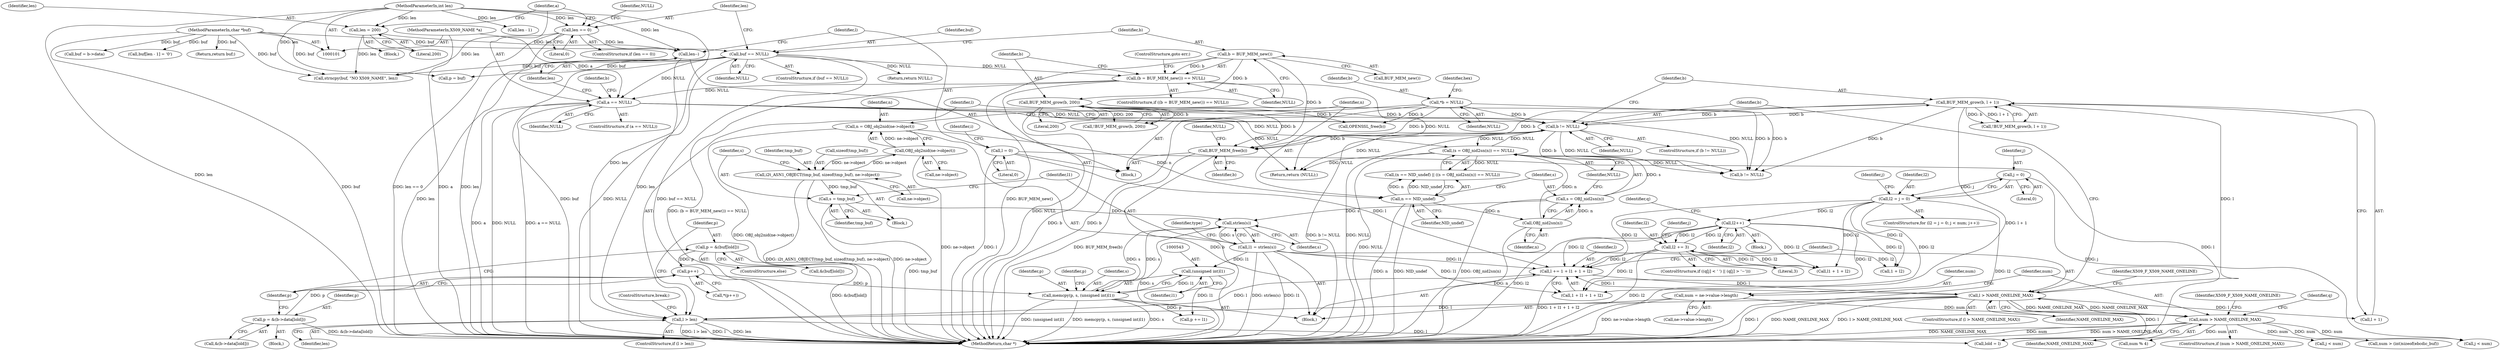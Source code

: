 digraph "0_openssl_2919516136a4227d9e6d8f2fe66ef976aaf8c561@API" {
"1000663" [label="(Call,BUF_MEM_free(b))"];
"1000506" [label="(Call,BUF_MEM_grow(b, l + 1))"];
"1000500" [label="(Call,b != NULL)"];
"1000120" [label="(Call,*b = NULL)"];
"1000144" [label="(Call,BUF_MEM_grow(b, 200))"];
"1000137" [label="(Call,b = BUF_MEM_new())"];
"1000167" [label="(Call,a == NULL)"];
"1000102" [label="(MethodParameterIn,X509_NAME *a)"];
"1000136" [label="(Call,(b = BUF_MEM_new()) == NULL)"];
"1000131" [label="(Call,buf == NULL)"];
"1000103" [label="(MethodParameterIn,char *buf)"];
"1000230" [label="(Call,(s = OBJ_nid2sn(n)) == NULL)"];
"1000231" [label="(Call,s = OBJ_nid2sn(n))"];
"1000233" [label="(Call,OBJ_nid2sn(n))"];
"1000227" [label="(Call,n == NID_undef)"];
"1000219" [label="(Call,n = OBJ_obj2nid(ne->object))"];
"1000221" [label="(Call,OBJ_obj2nid(ne->object))"];
"1000237" [label="(Call,i2t_ASN1_OBJECT(tmp_buf, sizeof(tmp_buf), ne->object))"];
"1000491" [label="(Call,l > NAME_ONELINE_MAX)"];
"1000481" [label="(Call,l += 1 + l1 + 1 + l2)"];
"1000247" [label="(Call,l1 = strlen(s))"];
"1000249" [label="(Call,strlen(s))"];
"1000244" [label="(Call,s = tmp_buf)"];
"1000539" [label="(Call,memcpy(p, s, (unsigned int)l1))"];
"1000536" [label="(Call,p++)"];
"1000512" [label="(Call,p = &(b->data[lold]))"];
"1000528" [label="(Call,p = &(buf[lold]))"];
"1000542" [label="(Call,(unsigned int)l1)"];
"1000442" [label="(Call,l2 = j = 0)"];
"1000444" [label="(Call,j = 0)"];
"1000475" [label="(Call,l2 += 3)"];
"1000461" [label="(Call,l2++)"];
"1000196" [label="(Call,l = 0)"];
"1000522" [label="(Call,l > len)"];
"1000194" [label="(Call,len--)"];
"1000155" [label="(Call,len = 200)"];
"1000104" [label="(MethodParameterIn,int len)"];
"1000160" [label="(Call,len == 0)"];
"1000266" [label="(Call,num > NAME_ONELINE_MAX)"];
"1000258" [label="(Call,num = ne->value->length)"];
"1000166" [label="(ControlStructure,if (a == NULL))"];
"1000219" [label="(Call,n = OBJ_obj2nid(ne->object))"];
"1000121" [label="(Identifier,b)"];
"1000221" [label="(Call,OBJ_obj2nid(ne->object))"];
"1000481" [label="(Call,l += 1 + l1 + 1 + l2)"];
"1000500" [label="(Call,b != NULL)"];
"1000248" [label="(Identifier,l1)"];
"1000162" [label="(Literal,0)"];
"1000130" [label="(ControlStructure,if (buf == NULL))"];
"1000168" [label="(Identifier,a)"];
"1000246" [label="(Identifier,tmp_buf)"];
"1000441" [label="(ControlStructure,for (l2 = j = 0; j < num; j++))"];
"1000501" [label="(Identifier,b)"];
"1000477" [label="(Literal,3)"];
"1000545" [label="(Call,p += l1)"];
"1000356" [label="(Call,j < num)"];
"1000192" [label="(Return,return buf;)"];
"1000522" [label="(Call,l > len)"];
"1000475" [label="(Call,l2 += 3)"];
"1000667" [label="(MethodReturn,char *)"];
"1000135" [label="(ControlStructure,if ((b = BUF_MEM_new()) == NULL))"];
"1000524" [label="(Identifier,len)"];
"1000169" [label="(Identifier,NULL)"];
"1000194" [label="(Call,len--)"];
"1000491" [label="(Call,l > NAME_ONELINE_MAX)"];
"1000238" [label="(Identifier,tmp_buf)"];
"1000195" [label="(Identifier,len)"];
"1000442" [label="(Call,l2 = j = 0)"];
"1000103" [label="(MethodParameterIn,char *buf)"];
"1000165" [label="(Identifier,NULL)"];
"1000132" [label="(Identifier,buf)"];
"1000252" [label="(Identifier,type)"];
"1000167" [label="(Call,a == NULL)"];
"1000164" [label="(Return,return NULL;)"];
"1000141" [label="(ControlStructure,goto err;)"];
"1000104" [label="(MethodParameterIn,int len)"];
"1000307" [label="(Call,num > (int)sizeof(ebcdic_buf))"];
"1000134" [label="(Block,)"];
"1000234" [label="(Identifier,n)"];
"1000260" [label="(Call,ne->value->length)"];
"1000540" [label="(Identifier,p)"];
"1000645" [label="(Call,p = buf)"];
"1000226" [label="(Call,(n == NID_undef) || ((s = OBJ_nid2sn(n)) == NULL))"];
"1000197" [label="(Identifier,l)"];
"1000268" [label="(Identifier,NAME_ONELINE_MAX)"];
"1000482" [label="(Identifier,l)"];
"1000146" [label="(Literal,200)"];
"1000443" [label="(Identifier,l2)"];
"1000161" [label="(Identifier,len)"];
"1000259" [label="(Identifier,num)"];
"1000446" [label="(Literal,0)"];
"1000244" [label="(Call,s = tmp_buf)"];
"1000249" [label="(Call,strlen(s))"];
"1000220" [label="(Identifier,n)"];
"1000330" [label="(Call,num % 4)"];
"1000140" [label="(Identifier,NULL)"];
"1000237" [label="(Call,i2t_ASN1_OBJECT(tmp_buf, sizeof(tmp_buf), ne->object))"];
"1000155" [label="(Call,len = 200)"];
"1000451" [label="(Identifier,j)"];
"1000172" [label="(Identifier,b)"];
"1000241" [label="(Call,ne->object)"];
"1000546" [label="(Identifier,p)"];
"1000527" [label="(ControlStructure,else)"];
"1000452" [label="(Block,)"];
"1000492" [label="(Identifier,l)"];
"1000245" [label="(Identifier,s)"];
"1000143" [label="(Call,!BUF_MEM_grow(b, 200))"];
"1000136" [label="(Call,(b = BUF_MEM_new()) == NULL)"];
"1000120" [label="(Call,*b = NULL)"];
"1000131" [label="(Call,buf == NULL)"];
"1000157" [label="(Literal,200)"];
"1000633" [label="(Call,b != NULL)"];
"1000521" [label="(ControlStructure,if (l > len))"];
"1000156" [label="(Identifier,len)"];
"1000463" [label="(ControlStructure,if ((q[j] < ' ') || (q[j] > '~')))"];
"1000239" [label="(Call,sizeof(tmp_buf))"];
"1000507" [label="(Identifier,b)"];
"1000514" [label="(Call,&(b->data[lold]))"];
"1000137" [label="(Call,b = BUF_MEM_new())"];
"1000181" [label="(Call,strncpy(buf, \"NO X509_NAME\", len))"];
"1000266" [label="(Call,num > NAME_ONELINE_MAX)"];
"1000467" [label="(Identifier,q)"];
"1000258" [label="(Call,num = ne->value->length)"];
"1000665" [label="(Return,return (NULL);)"];
"1000490" [label="(ControlStructure,if (l > NAME_ONELINE_MAX))"];
"1000544" [label="(Identifier,l1)"];
"1000444" [label="(Call,j = 0)"];
"1000228" [label="(Identifier,n)"];
"1000506" [label="(Call,BUF_MEM_grow(b, l + 1))"];
"1000179" [label="(Call,OPENSSL_free(b))"];
"1000271" [label="(Identifier,X509_F_X509_NAME_ONELINE)"];
"1000227" [label="(Call,n == NID_undef)"];
"1000201" [label="(Identifier,i)"];
"1000160" [label="(Call,len == 0)"];
"1000196" [label="(Call,l = 0)"];
"1000537" [label="(Identifier,p)"];
"1000462" [label="(Identifier,l2)"];
"1000461" [label="(Call,l2++)"];
"1000503" [label="(Block,)"];
"1000535" [label="(Call,*(p++))"];
"1000275" [label="(Identifier,q)"];
"1000231" [label="(Call,s = OBJ_nid2sn(n))"];
"1000502" [label="(Identifier,NULL)"];
"1000236" [label="(Block,)"];
"1000174" [label="(Call,buf = b->data)"];
"1000487" [label="(Call,1 + l2)"];
"1000539" [label="(Call,memcpy(p, s, (unsigned int)l1))"];
"1000523" [label="(Identifier,l)"];
"1000663" [label="(Call,BUF_MEM_free(b))"];
"1000664" [label="(Identifier,b)"];
"1000185" [label="(Call,buf[len - 1] = '\0')"];
"1000476" [label="(Identifier,l2)"];
"1000483" [label="(Call,1 + l1 + 1 + l2)"];
"1000496" [label="(Identifier,X509_F_X509_NAME_ONELINE)"];
"1000528" [label="(Call,p = &(buf[lold]))"];
"1000145" [label="(Identifier,b)"];
"1000188" [label="(Call,len - 1)"];
"1000222" [label="(Call,ne->object)"];
"1000493" [label="(Identifier,NAME_ONELINE_MAX)"];
"1000505" [label="(Call,!BUF_MEM_grow(b, l + 1))"];
"1000235" [label="(Identifier,NULL)"];
"1000542" [label="(Call,(unsigned int)l1)"];
"1000211" [label="(Block,)"];
"1000125" [label="(Identifier,hex)"];
"1000122" [label="(Identifier,NULL)"];
"1000508" [label="(Call,l + 1)"];
"1000144" [label="(Call,BUF_MEM_grow(b, 200))"];
"1000541" [label="(Identifier,s)"];
"1000448" [label="(Identifier,j)"];
"1000233" [label="(Call,OBJ_nid2sn(n))"];
"1000105" [label="(Block,)"];
"1000478" [label="(Call,lold = l)"];
"1000230" [label="(Call,(s = OBJ_nid2sn(n)) == NULL)"];
"1000229" [label="(Identifier,NID_undef)"];
"1000232" [label="(Identifier,s)"];
"1000536" [label="(Call,p++)"];
"1000267" [label="(Identifier,num)"];
"1000139" [label="(Call,BUF_MEM_new())"];
"1000485" [label="(Call,l1 + 1 + l2)"];
"1000530" [label="(Call,&(buf[lold]))"];
"1000513" [label="(Identifier,p)"];
"1000447" [label="(Call,j < num)"];
"1000159" [label="(ControlStructure,if (len == 0))"];
"1000526" [label="(ControlStructure,break;)"];
"1000666" [label="(Identifier,NULL)"];
"1000499" [label="(ControlStructure,if (b != NULL))"];
"1000133" [label="(Identifier,NULL)"];
"1000250" [label="(Identifier,s)"];
"1000247" [label="(Call,l1 = strlen(s))"];
"1000512" [label="(Call,p = &(b->data[lold]))"];
"1000102" [label="(MethodParameterIn,X509_NAME *a)"];
"1000198" [label="(Literal,0)"];
"1000265" [label="(ControlStructure,if (num > NAME_ONELINE_MAX))"];
"1000138" [label="(Identifier,b)"];
"1000529" [label="(Identifier,p)"];
"1000445" [label="(Identifier,j)"];
"1000663" -> "1000105"  [label="AST: "];
"1000663" -> "1000664"  [label="CFG: "];
"1000664" -> "1000663"  [label="AST: "];
"1000666" -> "1000663"  [label="CFG: "];
"1000663" -> "1000667"  [label="DDG: BUF_MEM_free(b)"];
"1000663" -> "1000667"  [label="DDG: b"];
"1000506" -> "1000663"  [label="DDG: b"];
"1000120" -> "1000663"  [label="DDG: b"];
"1000500" -> "1000663"  [label="DDG: b"];
"1000144" -> "1000663"  [label="DDG: b"];
"1000137" -> "1000663"  [label="DDG: b"];
"1000506" -> "1000505"  [label="AST: "];
"1000506" -> "1000508"  [label="CFG: "];
"1000507" -> "1000506"  [label="AST: "];
"1000508" -> "1000506"  [label="AST: "];
"1000505" -> "1000506"  [label="CFG: "];
"1000506" -> "1000667"  [label="DDG: l + 1"];
"1000506" -> "1000500"  [label="DDG: b"];
"1000506" -> "1000505"  [label="DDG: b"];
"1000506" -> "1000505"  [label="DDG: l + 1"];
"1000500" -> "1000506"  [label="DDG: b"];
"1000491" -> "1000506"  [label="DDG: l"];
"1000506" -> "1000633"  [label="DDG: b"];
"1000500" -> "1000499"  [label="AST: "];
"1000500" -> "1000502"  [label="CFG: "];
"1000501" -> "1000500"  [label="AST: "];
"1000502" -> "1000500"  [label="AST: "];
"1000507" -> "1000500"  [label="CFG: "];
"1000523" -> "1000500"  [label="CFG: "];
"1000500" -> "1000667"  [label="DDG: NULL"];
"1000500" -> "1000667"  [label="DDG: b != NULL"];
"1000500" -> "1000230"  [label="DDG: NULL"];
"1000120" -> "1000500"  [label="DDG: b"];
"1000144" -> "1000500"  [label="DDG: b"];
"1000167" -> "1000500"  [label="DDG: NULL"];
"1000230" -> "1000500"  [label="DDG: NULL"];
"1000500" -> "1000633"  [label="DDG: b"];
"1000500" -> "1000633"  [label="DDG: NULL"];
"1000500" -> "1000665"  [label="DDG: NULL"];
"1000120" -> "1000105"  [label="AST: "];
"1000120" -> "1000122"  [label="CFG: "];
"1000121" -> "1000120"  [label="AST: "];
"1000122" -> "1000120"  [label="AST: "];
"1000125" -> "1000120"  [label="CFG: "];
"1000120" -> "1000667"  [label="DDG: b"];
"1000120" -> "1000179"  [label="DDG: b"];
"1000120" -> "1000633"  [label="DDG: b"];
"1000144" -> "1000143"  [label="AST: "];
"1000144" -> "1000146"  [label="CFG: "];
"1000145" -> "1000144"  [label="AST: "];
"1000146" -> "1000144"  [label="AST: "];
"1000143" -> "1000144"  [label="CFG: "];
"1000144" -> "1000667"  [label="DDG: b"];
"1000144" -> "1000143"  [label="DDG: b"];
"1000144" -> "1000143"  [label="DDG: 200"];
"1000137" -> "1000144"  [label="DDG: b"];
"1000144" -> "1000179"  [label="DDG: b"];
"1000144" -> "1000633"  [label="DDG: b"];
"1000137" -> "1000136"  [label="AST: "];
"1000137" -> "1000139"  [label="CFG: "];
"1000138" -> "1000137"  [label="AST: "];
"1000139" -> "1000137"  [label="AST: "];
"1000140" -> "1000137"  [label="CFG: "];
"1000137" -> "1000667"  [label="DDG: BUF_MEM_new()"];
"1000137" -> "1000136"  [label="DDG: b"];
"1000167" -> "1000166"  [label="AST: "];
"1000167" -> "1000169"  [label="CFG: "];
"1000168" -> "1000167"  [label="AST: "];
"1000169" -> "1000167"  [label="AST: "];
"1000172" -> "1000167"  [label="CFG: "];
"1000195" -> "1000167"  [label="CFG: "];
"1000167" -> "1000667"  [label="DDG: a"];
"1000167" -> "1000667"  [label="DDG: NULL"];
"1000167" -> "1000667"  [label="DDG: a == NULL"];
"1000102" -> "1000167"  [label="DDG: a"];
"1000136" -> "1000167"  [label="DDG: NULL"];
"1000131" -> "1000167"  [label="DDG: NULL"];
"1000167" -> "1000230"  [label="DDG: NULL"];
"1000167" -> "1000633"  [label="DDG: NULL"];
"1000167" -> "1000665"  [label="DDG: NULL"];
"1000102" -> "1000101"  [label="AST: "];
"1000102" -> "1000667"  [label="DDG: a"];
"1000136" -> "1000135"  [label="AST: "];
"1000136" -> "1000140"  [label="CFG: "];
"1000140" -> "1000136"  [label="AST: "];
"1000141" -> "1000136"  [label="CFG: "];
"1000145" -> "1000136"  [label="CFG: "];
"1000136" -> "1000667"  [label="DDG: NULL"];
"1000136" -> "1000667"  [label="DDG: (b = BUF_MEM_new()) == NULL"];
"1000131" -> "1000136"  [label="DDG: NULL"];
"1000136" -> "1000665"  [label="DDG: NULL"];
"1000131" -> "1000130"  [label="AST: "];
"1000131" -> "1000133"  [label="CFG: "];
"1000132" -> "1000131"  [label="AST: "];
"1000133" -> "1000131"  [label="AST: "];
"1000138" -> "1000131"  [label="CFG: "];
"1000161" -> "1000131"  [label="CFG: "];
"1000131" -> "1000667"  [label="DDG: buf"];
"1000131" -> "1000667"  [label="DDG: NULL"];
"1000131" -> "1000667"  [label="DDG: buf == NULL"];
"1000103" -> "1000131"  [label="DDG: buf"];
"1000131" -> "1000164"  [label="DDG: NULL"];
"1000131" -> "1000181"  [label="DDG: buf"];
"1000131" -> "1000645"  [label="DDG: buf"];
"1000103" -> "1000101"  [label="AST: "];
"1000103" -> "1000667"  [label="DDG: buf"];
"1000103" -> "1000174"  [label="DDG: buf"];
"1000103" -> "1000181"  [label="DDG: buf"];
"1000103" -> "1000185"  [label="DDG: buf"];
"1000103" -> "1000192"  [label="DDG: buf"];
"1000103" -> "1000645"  [label="DDG: buf"];
"1000230" -> "1000226"  [label="AST: "];
"1000230" -> "1000235"  [label="CFG: "];
"1000231" -> "1000230"  [label="AST: "];
"1000235" -> "1000230"  [label="AST: "];
"1000226" -> "1000230"  [label="CFG: "];
"1000230" -> "1000667"  [label="DDG: NULL"];
"1000230" -> "1000226"  [label="DDG: NULL"];
"1000231" -> "1000230"  [label="DDG: s"];
"1000233" -> "1000230"  [label="DDG: n"];
"1000230" -> "1000633"  [label="DDG: NULL"];
"1000230" -> "1000665"  [label="DDG: NULL"];
"1000231" -> "1000233"  [label="CFG: "];
"1000232" -> "1000231"  [label="AST: "];
"1000233" -> "1000231"  [label="AST: "];
"1000235" -> "1000231"  [label="CFG: "];
"1000231" -> "1000667"  [label="DDG: OBJ_nid2sn(n)"];
"1000233" -> "1000231"  [label="DDG: n"];
"1000231" -> "1000249"  [label="DDG: s"];
"1000233" -> "1000234"  [label="CFG: "];
"1000234" -> "1000233"  [label="AST: "];
"1000233" -> "1000667"  [label="DDG: n"];
"1000227" -> "1000233"  [label="DDG: n"];
"1000227" -> "1000226"  [label="AST: "];
"1000227" -> "1000229"  [label="CFG: "];
"1000228" -> "1000227"  [label="AST: "];
"1000229" -> "1000227"  [label="AST: "];
"1000232" -> "1000227"  [label="CFG: "];
"1000226" -> "1000227"  [label="CFG: "];
"1000227" -> "1000667"  [label="DDG: n"];
"1000227" -> "1000667"  [label="DDG: NID_undef"];
"1000227" -> "1000226"  [label="DDG: n"];
"1000227" -> "1000226"  [label="DDG: NID_undef"];
"1000219" -> "1000227"  [label="DDG: n"];
"1000219" -> "1000211"  [label="AST: "];
"1000219" -> "1000221"  [label="CFG: "];
"1000220" -> "1000219"  [label="AST: "];
"1000221" -> "1000219"  [label="AST: "];
"1000228" -> "1000219"  [label="CFG: "];
"1000219" -> "1000667"  [label="DDG: OBJ_obj2nid(ne->object)"];
"1000221" -> "1000219"  [label="DDG: ne->object"];
"1000221" -> "1000222"  [label="CFG: "];
"1000222" -> "1000221"  [label="AST: "];
"1000221" -> "1000667"  [label="DDG: ne->object"];
"1000237" -> "1000221"  [label="DDG: ne->object"];
"1000221" -> "1000237"  [label="DDG: ne->object"];
"1000237" -> "1000236"  [label="AST: "];
"1000237" -> "1000241"  [label="CFG: "];
"1000238" -> "1000237"  [label="AST: "];
"1000239" -> "1000237"  [label="AST: "];
"1000241" -> "1000237"  [label="AST: "];
"1000245" -> "1000237"  [label="CFG: "];
"1000237" -> "1000667"  [label="DDG: i2t_ASN1_OBJECT(tmp_buf, sizeof(tmp_buf), ne->object)"];
"1000237" -> "1000667"  [label="DDG: ne->object"];
"1000237" -> "1000244"  [label="DDG: tmp_buf"];
"1000491" -> "1000490"  [label="AST: "];
"1000491" -> "1000493"  [label="CFG: "];
"1000492" -> "1000491"  [label="AST: "];
"1000493" -> "1000491"  [label="AST: "];
"1000496" -> "1000491"  [label="CFG: "];
"1000501" -> "1000491"  [label="CFG: "];
"1000491" -> "1000667"  [label="DDG: NAME_ONELINE_MAX"];
"1000491" -> "1000667"  [label="DDG: l > NAME_ONELINE_MAX"];
"1000491" -> "1000667"  [label="DDG: l"];
"1000491" -> "1000266"  [label="DDG: NAME_ONELINE_MAX"];
"1000491" -> "1000478"  [label="DDG: l"];
"1000491" -> "1000481"  [label="DDG: l"];
"1000481" -> "1000491"  [label="DDG: l"];
"1000266" -> "1000491"  [label="DDG: NAME_ONELINE_MAX"];
"1000491" -> "1000508"  [label="DDG: l"];
"1000491" -> "1000522"  [label="DDG: l"];
"1000481" -> "1000211"  [label="AST: "];
"1000481" -> "1000483"  [label="CFG: "];
"1000482" -> "1000481"  [label="AST: "];
"1000483" -> "1000481"  [label="AST: "];
"1000492" -> "1000481"  [label="CFG: "];
"1000481" -> "1000667"  [label="DDG: 1 + l1 + 1 + l2"];
"1000247" -> "1000481"  [label="DDG: l1"];
"1000442" -> "1000481"  [label="DDG: l2"];
"1000475" -> "1000481"  [label="DDG: l2"];
"1000461" -> "1000481"  [label="DDG: l2"];
"1000196" -> "1000481"  [label="DDG: l"];
"1000522" -> "1000481"  [label="DDG: l"];
"1000247" -> "1000211"  [label="AST: "];
"1000247" -> "1000249"  [label="CFG: "];
"1000248" -> "1000247"  [label="AST: "];
"1000249" -> "1000247"  [label="AST: "];
"1000252" -> "1000247"  [label="CFG: "];
"1000247" -> "1000667"  [label="DDG: l1"];
"1000247" -> "1000667"  [label="DDG: strlen(s)"];
"1000249" -> "1000247"  [label="DDG: s"];
"1000247" -> "1000483"  [label="DDG: l1"];
"1000247" -> "1000485"  [label="DDG: l1"];
"1000247" -> "1000542"  [label="DDG: l1"];
"1000249" -> "1000250"  [label="CFG: "];
"1000250" -> "1000249"  [label="AST: "];
"1000249" -> "1000667"  [label="DDG: s"];
"1000244" -> "1000249"  [label="DDG: s"];
"1000539" -> "1000249"  [label="DDG: s"];
"1000249" -> "1000539"  [label="DDG: s"];
"1000244" -> "1000236"  [label="AST: "];
"1000244" -> "1000246"  [label="CFG: "];
"1000245" -> "1000244"  [label="AST: "];
"1000246" -> "1000244"  [label="AST: "];
"1000248" -> "1000244"  [label="CFG: "];
"1000244" -> "1000667"  [label="DDG: tmp_buf"];
"1000539" -> "1000211"  [label="AST: "];
"1000539" -> "1000542"  [label="CFG: "];
"1000540" -> "1000539"  [label="AST: "];
"1000541" -> "1000539"  [label="AST: "];
"1000542" -> "1000539"  [label="AST: "];
"1000546" -> "1000539"  [label="CFG: "];
"1000539" -> "1000667"  [label="DDG: (unsigned int)l1"];
"1000539" -> "1000667"  [label="DDG: memcpy(p, s, (unsigned int)l1)"];
"1000539" -> "1000667"  [label="DDG: s"];
"1000536" -> "1000539"  [label="DDG: p"];
"1000542" -> "1000539"  [label="DDG: l1"];
"1000539" -> "1000545"  [label="DDG: p"];
"1000536" -> "1000535"  [label="AST: "];
"1000536" -> "1000537"  [label="CFG: "];
"1000537" -> "1000536"  [label="AST: "];
"1000535" -> "1000536"  [label="CFG: "];
"1000512" -> "1000536"  [label="DDG: p"];
"1000528" -> "1000536"  [label="DDG: p"];
"1000512" -> "1000503"  [label="AST: "];
"1000512" -> "1000514"  [label="CFG: "];
"1000513" -> "1000512"  [label="AST: "];
"1000514" -> "1000512"  [label="AST: "];
"1000537" -> "1000512"  [label="CFG: "];
"1000512" -> "1000667"  [label="DDG: &(b->data[lold])"];
"1000528" -> "1000527"  [label="AST: "];
"1000528" -> "1000530"  [label="CFG: "];
"1000529" -> "1000528"  [label="AST: "];
"1000530" -> "1000528"  [label="AST: "];
"1000537" -> "1000528"  [label="CFG: "];
"1000528" -> "1000667"  [label="DDG: &(buf[lold])"];
"1000542" -> "1000544"  [label="CFG: "];
"1000543" -> "1000542"  [label="AST: "];
"1000544" -> "1000542"  [label="AST: "];
"1000542" -> "1000545"  [label="DDG: l1"];
"1000442" -> "1000441"  [label="AST: "];
"1000442" -> "1000444"  [label="CFG: "];
"1000443" -> "1000442"  [label="AST: "];
"1000444" -> "1000442"  [label="AST: "];
"1000448" -> "1000442"  [label="CFG: "];
"1000442" -> "1000667"  [label="DDG: l2"];
"1000444" -> "1000442"  [label="DDG: j"];
"1000442" -> "1000461"  [label="DDG: l2"];
"1000442" -> "1000483"  [label="DDG: l2"];
"1000442" -> "1000485"  [label="DDG: l2"];
"1000442" -> "1000487"  [label="DDG: l2"];
"1000444" -> "1000446"  [label="CFG: "];
"1000445" -> "1000444"  [label="AST: "];
"1000446" -> "1000444"  [label="AST: "];
"1000444" -> "1000447"  [label="DDG: j"];
"1000475" -> "1000463"  [label="AST: "];
"1000475" -> "1000477"  [label="CFG: "];
"1000476" -> "1000475"  [label="AST: "];
"1000477" -> "1000475"  [label="AST: "];
"1000451" -> "1000475"  [label="CFG: "];
"1000475" -> "1000667"  [label="DDG: l2"];
"1000475" -> "1000461"  [label="DDG: l2"];
"1000461" -> "1000475"  [label="DDG: l2"];
"1000475" -> "1000483"  [label="DDG: l2"];
"1000475" -> "1000485"  [label="DDG: l2"];
"1000475" -> "1000487"  [label="DDG: l2"];
"1000461" -> "1000452"  [label="AST: "];
"1000461" -> "1000462"  [label="CFG: "];
"1000462" -> "1000461"  [label="AST: "];
"1000467" -> "1000461"  [label="CFG: "];
"1000461" -> "1000667"  [label="DDG: l2"];
"1000461" -> "1000483"  [label="DDG: l2"];
"1000461" -> "1000485"  [label="DDG: l2"];
"1000461" -> "1000487"  [label="DDG: l2"];
"1000196" -> "1000105"  [label="AST: "];
"1000196" -> "1000198"  [label="CFG: "];
"1000197" -> "1000196"  [label="AST: "];
"1000198" -> "1000196"  [label="AST: "];
"1000201" -> "1000196"  [label="CFG: "];
"1000196" -> "1000667"  [label="DDG: l"];
"1000196" -> "1000478"  [label="DDG: l"];
"1000522" -> "1000521"  [label="AST: "];
"1000522" -> "1000524"  [label="CFG: "];
"1000523" -> "1000522"  [label="AST: "];
"1000524" -> "1000522"  [label="AST: "];
"1000526" -> "1000522"  [label="CFG: "];
"1000529" -> "1000522"  [label="CFG: "];
"1000522" -> "1000667"  [label="DDG: len"];
"1000522" -> "1000667"  [label="DDG: l > len"];
"1000522" -> "1000667"  [label="DDG: l"];
"1000522" -> "1000478"  [label="DDG: l"];
"1000194" -> "1000522"  [label="DDG: len"];
"1000104" -> "1000522"  [label="DDG: len"];
"1000194" -> "1000105"  [label="AST: "];
"1000194" -> "1000195"  [label="CFG: "];
"1000195" -> "1000194"  [label="AST: "];
"1000197" -> "1000194"  [label="CFG: "];
"1000194" -> "1000667"  [label="DDG: len"];
"1000155" -> "1000194"  [label="DDG: len"];
"1000160" -> "1000194"  [label="DDG: len"];
"1000104" -> "1000194"  [label="DDG: len"];
"1000155" -> "1000134"  [label="AST: "];
"1000155" -> "1000157"  [label="CFG: "];
"1000156" -> "1000155"  [label="AST: "];
"1000157" -> "1000155"  [label="AST: "];
"1000168" -> "1000155"  [label="CFG: "];
"1000104" -> "1000155"  [label="DDG: len"];
"1000155" -> "1000181"  [label="DDG: len"];
"1000104" -> "1000101"  [label="AST: "];
"1000104" -> "1000667"  [label="DDG: len"];
"1000104" -> "1000160"  [label="DDG: len"];
"1000104" -> "1000181"  [label="DDG: len"];
"1000104" -> "1000188"  [label="DDG: len"];
"1000160" -> "1000159"  [label="AST: "];
"1000160" -> "1000162"  [label="CFG: "];
"1000161" -> "1000160"  [label="AST: "];
"1000162" -> "1000160"  [label="AST: "];
"1000165" -> "1000160"  [label="CFG: "];
"1000168" -> "1000160"  [label="CFG: "];
"1000160" -> "1000667"  [label="DDG: len == 0"];
"1000160" -> "1000667"  [label="DDG: len"];
"1000160" -> "1000181"  [label="DDG: len"];
"1000266" -> "1000265"  [label="AST: "];
"1000266" -> "1000268"  [label="CFG: "];
"1000267" -> "1000266"  [label="AST: "];
"1000268" -> "1000266"  [label="AST: "];
"1000271" -> "1000266"  [label="CFG: "];
"1000275" -> "1000266"  [label="CFG: "];
"1000266" -> "1000667"  [label="DDG: NAME_ONELINE_MAX"];
"1000266" -> "1000667"  [label="DDG: num"];
"1000266" -> "1000667"  [label="DDG: num > NAME_ONELINE_MAX"];
"1000258" -> "1000266"  [label="DDG: num"];
"1000266" -> "1000307"  [label="DDG: num"];
"1000266" -> "1000330"  [label="DDG: num"];
"1000266" -> "1000356"  [label="DDG: num"];
"1000266" -> "1000447"  [label="DDG: num"];
"1000258" -> "1000211"  [label="AST: "];
"1000258" -> "1000260"  [label="CFG: "];
"1000259" -> "1000258"  [label="AST: "];
"1000260" -> "1000258"  [label="AST: "];
"1000267" -> "1000258"  [label="CFG: "];
"1000258" -> "1000667"  [label="DDG: ne->value->length"];
}
